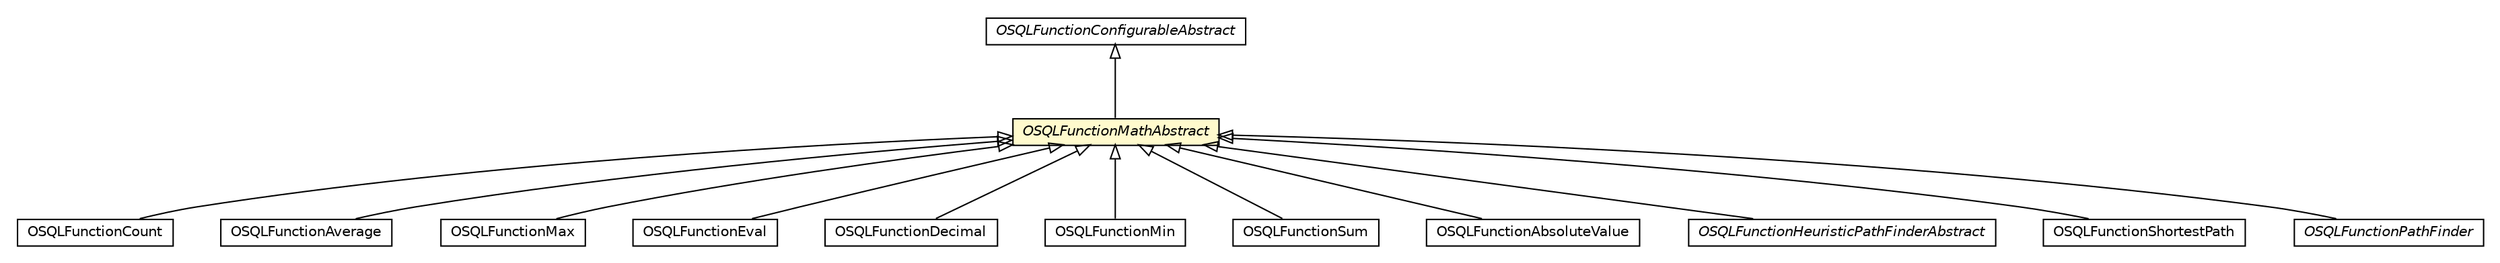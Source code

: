 #!/usr/local/bin/dot
#
# Class diagram 
# Generated by UMLGraph version R5_6-24-gf6e263 (http://www.umlgraph.org/)
#

digraph G {
	edge [fontname="Helvetica",fontsize=10,labelfontname="Helvetica",labelfontsize=10];
	node [fontname="Helvetica",fontsize=10,shape=plaintext];
	nodesep=0.25;
	ranksep=0.5;
	// com.orientechnologies.orient.core.sql.functions.OSQLFunctionConfigurableAbstract
	c3370198 [label=<<table title="com.orientechnologies.orient.core.sql.functions.OSQLFunctionConfigurableAbstract" border="0" cellborder="1" cellspacing="0" cellpadding="2" port="p" href="../OSQLFunctionConfigurableAbstract.html">
		<tr><td><table border="0" cellspacing="0" cellpadding="1">
<tr><td align="center" balign="center"><font face="Helvetica-Oblique"> OSQLFunctionConfigurableAbstract </font></td></tr>
		</table></td></tr>
		</table>>, URL="../OSQLFunctionConfigurableAbstract.html", fontname="Helvetica", fontcolor="black", fontsize=10.0];
	// com.orientechnologies.orient.core.sql.functions.misc.OSQLFunctionCount
	c3370204 [label=<<table title="com.orientechnologies.orient.core.sql.functions.misc.OSQLFunctionCount" border="0" cellborder="1" cellspacing="0" cellpadding="2" port="p" href="../misc/OSQLFunctionCount.html">
		<tr><td><table border="0" cellspacing="0" cellpadding="1">
<tr><td align="center" balign="center"> OSQLFunctionCount </td></tr>
		</table></td></tr>
		</table>>, URL="../misc/OSQLFunctionCount.html", fontname="Helvetica", fontcolor="black", fontsize=10.0];
	// com.orientechnologies.orient.core.sql.functions.math.OSQLFunctionAverage
	c3370245 [label=<<table title="com.orientechnologies.orient.core.sql.functions.math.OSQLFunctionAverage" border="0" cellborder="1" cellspacing="0" cellpadding="2" port="p" href="./OSQLFunctionAverage.html">
		<tr><td><table border="0" cellspacing="0" cellpadding="1">
<tr><td align="center" balign="center"> OSQLFunctionAverage </td></tr>
		</table></td></tr>
		</table>>, URL="./OSQLFunctionAverage.html", fontname="Helvetica", fontcolor="black", fontsize=10.0];
	// com.orientechnologies.orient.core.sql.functions.math.OSQLFunctionMax
	c3370246 [label=<<table title="com.orientechnologies.orient.core.sql.functions.math.OSQLFunctionMax" border="0" cellborder="1" cellspacing="0" cellpadding="2" port="p" href="./OSQLFunctionMax.html">
		<tr><td><table border="0" cellspacing="0" cellpadding="1">
<tr><td align="center" balign="center"> OSQLFunctionMax </td></tr>
		</table></td></tr>
		</table>>, URL="./OSQLFunctionMax.html", fontname="Helvetica", fontcolor="black", fontsize=10.0];
	// com.orientechnologies.orient.core.sql.functions.math.OSQLFunctionMathAbstract
	c3370247 [label=<<table title="com.orientechnologies.orient.core.sql.functions.math.OSQLFunctionMathAbstract" border="0" cellborder="1" cellspacing="0" cellpadding="2" port="p" bgcolor="lemonChiffon" href="./OSQLFunctionMathAbstract.html">
		<tr><td><table border="0" cellspacing="0" cellpadding="1">
<tr><td align="center" balign="center"><font face="Helvetica-Oblique"> OSQLFunctionMathAbstract </font></td></tr>
		</table></td></tr>
		</table>>, URL="./OSQLFunctionMathAbstract.html", fontname="Helvetica", fontcolor="black", fontsize=10.0];
	// com.orientechnologies.orient.core.sql.functions.math.OSQLFunctionEval
	c3370248 [label=<<table title="com.orientechnologies.orient.core.sql.functions.math.OSQLFunctionEval" border="0" cellborder="1" cellspacing="0" cellpadding="2" port="p" href="./OSQLFunctionEval.html">
		<tr><td><table border="0" cellspacing="0" cellpadding="1">
<tr><td align="center" balign="center"> OSQLFunctionEval </td></tr>
		</table></td></tr>
		</table>>, URL="./OSQLFunctionEval.html", fontname="Helvetica", fontcolor="black", fontsize=10.0];
	// com.orientechnologies.orient.core.sql.functions.math.OSQLFunctionDecimal
	c3370249 [label=<<table title="com.orientechnologies.orient.core.sql.functions.math.OSQLFunctionDecimal" border="0" cellborder="1" cellspacing="0" cellpadding="2" port="p" href="./OSQLFunctionDecimal.html">
		<tr><td><table border="0" cellspacing="0" cellpadding="1">
<tr><td align="center" balign="center"> OSQLFunctionDecimal </td></tr>
		</table></td></tr>
		</table>>, URL="./OSQLFunctionDecimal.html", fontname="Helvetica", fontcolor="black", fontsize=10.0];
	// com.orientechnologies.orient.core.sql.functions.math.OSQLFunctionMin
	c3370250 [label=<<table title="com.orientechnologies.orient.core.sql.functions.math.OSQLFunctionMin" border="0" cellborder="1" cellspacing="0" cellpadding="2" port="p" href="./OSQLFunctionMin.html">
		<tr><td><table border="0" cellspacing="0" cellpadding="1">
<tr><td align="center" balign="center"> OSQLFunctionMin </td></tr>
		</table></td></tr>
		</table>>, URL="./OSQLFunctionMin.html", fontname="Helvetica", fontcolor="black", fontsize=10.0];
	// com.orientechnologies.orient.core.sql.functions.math.OSQLFunctionSum
	c3370251 [label=<<table title="com.orientechnologies.orient.core.sql.functions.math.OSQLFunctionSum" border="0" cellborder="1" cellspacing="0" cellpadding="2" port="p" href="./OSQLFunctionSum.html">
		<tr><td><table border="0" cellspacing="0" cellpadding="1">
<tr><td align="center" balign="center"> OSQLFunctionSum </td></tr>
		</table></td></tr>
		</table>>, URL="./OSQLFunctionSum.html", fontname="Helvetica", fontcolor="black", fontsize=10.0];
	// com.orientechnologies.orient.core.sql.functions.math.OSQLFunctionAbsoluteValue
	c3370252 [label=<<table title="com.orientechnologies.orient.core.sql.functions.math.OSQLFunctionAbsoluteValue" border="0" cellborder="1" cellspacing="0" cellpadding="2" port="p" href="./OSQLFunctionAbsoluteValue.html">
		<tr><td><table border="0" cellspacing="0" cellpadding="1">
<tr><td align="center" balign="center"> OSQLFunctionAbsoluteValue </td></tr>
		</table></td></tr>
		</table>>, URL="./OSQLFunctionAbsoluteValue.html", fontname="Helvetica", fontcolor="black", fontsize=10.0];
	// com.orientechnologies.orient.graph.sql.functions.OSQLFunctionHeuristicPathFinderAbstract
	c3371163 [label=<<table title="com.orientechnologies.orient.graph.sql.functions.OSQLFunctionHeuristicPathFinderAbstract" border="0" cellborder="1" cellspacing="0" cellpadding="2" port="p" href="../../../../graph/sql/functions/OSQLFunctionHeuristicPathFinderAbstract.html">
		<tr><td><table border="0" cellspacing="0" cellpadding="1">
<tr><td align="center" balign="center"><font face="Helvetica-Oblique"> OSQLFunctionHeuristicPathFinderAbstract </font></td></tr>
		</table></td></tr>
		</table>>, URL="../../../../graph/sql/functions/OSQLFunctionHeuristicPathFinderAbstract.html", fontname="Helvetica", fontcolor="black", fontsize=10.0];
	// com.orientechnologies.orient.graph.sql.functions.OSQLFunctionShortestPath
	c3371167 [label=<<table title="com.orientechnologies.orient.graph.sql.functions.OSQLFunctionShortestPath" border="0" cellborder="1" cellspacing="0" cellpadding="2" port="p" href="../../../../graph/sql/functions/OSQLFunctionShortestPath.html">
		<tr><td><table border="0" cellspacing="0" cellpadding="1">
<tr><td align="center" balign="center"> OSQLFunctionShortestPath </td></tr>
		</table></td></tr>
		</table>>, URL="../../../../graph/sql/functions/OSQLFunctionShortestPath.html", fontname="Helvetica", fontcolor="black", fontsize=10.0];
	// com.orientechnologies.orient.graph.sql.functions.OSQLFunctionPathFinder
	c3371180 [label=<<table title="com.orientechnologies.orient.graph.sql.functions.OSQLFunctionPathFinder" border="0" cellborder="1" cellspacing="0" cellpadding="2" port="p" href="../../../../graph/sql/functions/OSQLFunctionPathFinder.html">
		<tr><td><table border="0" cellspacing="0" cellpadding="1">
<tr><td align="center" balign="center"><font face="Helvetica-Oblique"> OSQLFunctionPathFinder </font></td></tr>
		</table></td></tr>
		</table>>, URL="../../../../graph/sql/functions/OSQLFunctionPathFinder.html", fontname="Helvetica", fontcolor="black", fontsize=10.0];
	//com.orientechnologies.orient.core.sql.functions.misc.OSQLFunctionCount extends com.orientechnologies.orient.core.sql.functions.math.OSQLFunctionMathAbstract
	c3370247:p -> c3370204:p [dir=back,arrowtail=empty];
	//com.orientechnologies.orient.core.sql.functions.math.OSQLFunctionAverage extends com.orientechnologies.orient.core.sql.functions.math.OSQLFunctionMathAbstract
	c3370247:p -> c3370245:p [dir=back,arrowtail=empty];
	//com.orientechnologies.orient.core.sql.functions.math.OSQLFunctionMax extends com.orientechnologies.orient.core.sql.functions.math.OSQLFunctionMathAbstract
	c3370247:p -> c3370246:p [dir=back,arrowtail=empty];
	//com.orientechnologies.orient.core.sql.functions.math.OSQLFunctionMathAbstract extends com.orientechnologies.orient.core.sql.functions.OSQLFunctionConfigurableAbstract
	c3370198:p -> c3370247:p [dir=back,arrowtail=empty];
	//com.orientechnologies.orient.core.sql.functions.math.OSQLFunctionEval extends com.orientechnologies.orient.core.sql.functions.math.OSQLFunctionMathAbstract
	c3370247:p -> c3370248:p [dir=back,arrowtail=empty];
	//com.orientechnologies.orient.core.sql.functions.math.OSQLFunctionDecimal extends com.orientechnologies.orient.core.sql.functions.math.OSQLFunctionMathAbstract
	c3370247:p -> c3370249:p [dir=back,arrowtail=empty];
	//com.orientechnologies.orient.core.sql.functions.math.OSQLFunctionMin extends com.orientechnologies.orient.core.sql.functions.math.OSQLFunctionMathAbstract
	c3370247:p -> c3370250:p [dir=back,arrowtail=empty];
	//com.orientechnologies.orient.core.sql.functions.math.OSQLFunctionSum extends com.orientechnologies.orient.core.sql.functions.math.OSQLFunctionMathAbstract
	c3370247:p -> c3370251:p [dir=back,arrowtail=empty];
	//com.orientechnologies.orient.core.sql.functions.math.OSQLFunctionAbsoluteValue extends com.orientechnologies.orient.core.sql.functions.math.OSQLFunctionMathAbstract
	c3370247:p -> c3370252:p [dir=back,arrowtail=empty];
	//com.orientechnologies.orient.graph.sql.functions.OSQLFunctionHeuristicPathFinderAbstract extends com.orientechnologies.orient.core.sql.functions.math.OSQLFunctionMathAbstract
	c3370247:p -> c3371163:p [dir=back,arrowtail=empty];
	//com.orientechnologies.orient.graph.sql.functions.OSQLFunctionShortestPath extends com.orientechnologies.orient.core.sql.functions.math.OSQLFunctionMathAbstract
	c3370247:p -> c3371167:p [dir=back,arrowtail=empty];
	//com.orientechnologies.orient.graph.sql.functions.OSQLFunctionPathFinder extends com.orientechnologies.orient.core.sql.functions.math.OSQLFunctionMathAbstract
	c3370247:p -> c3371180:p [dir=back,arrowtail=empty];
}

